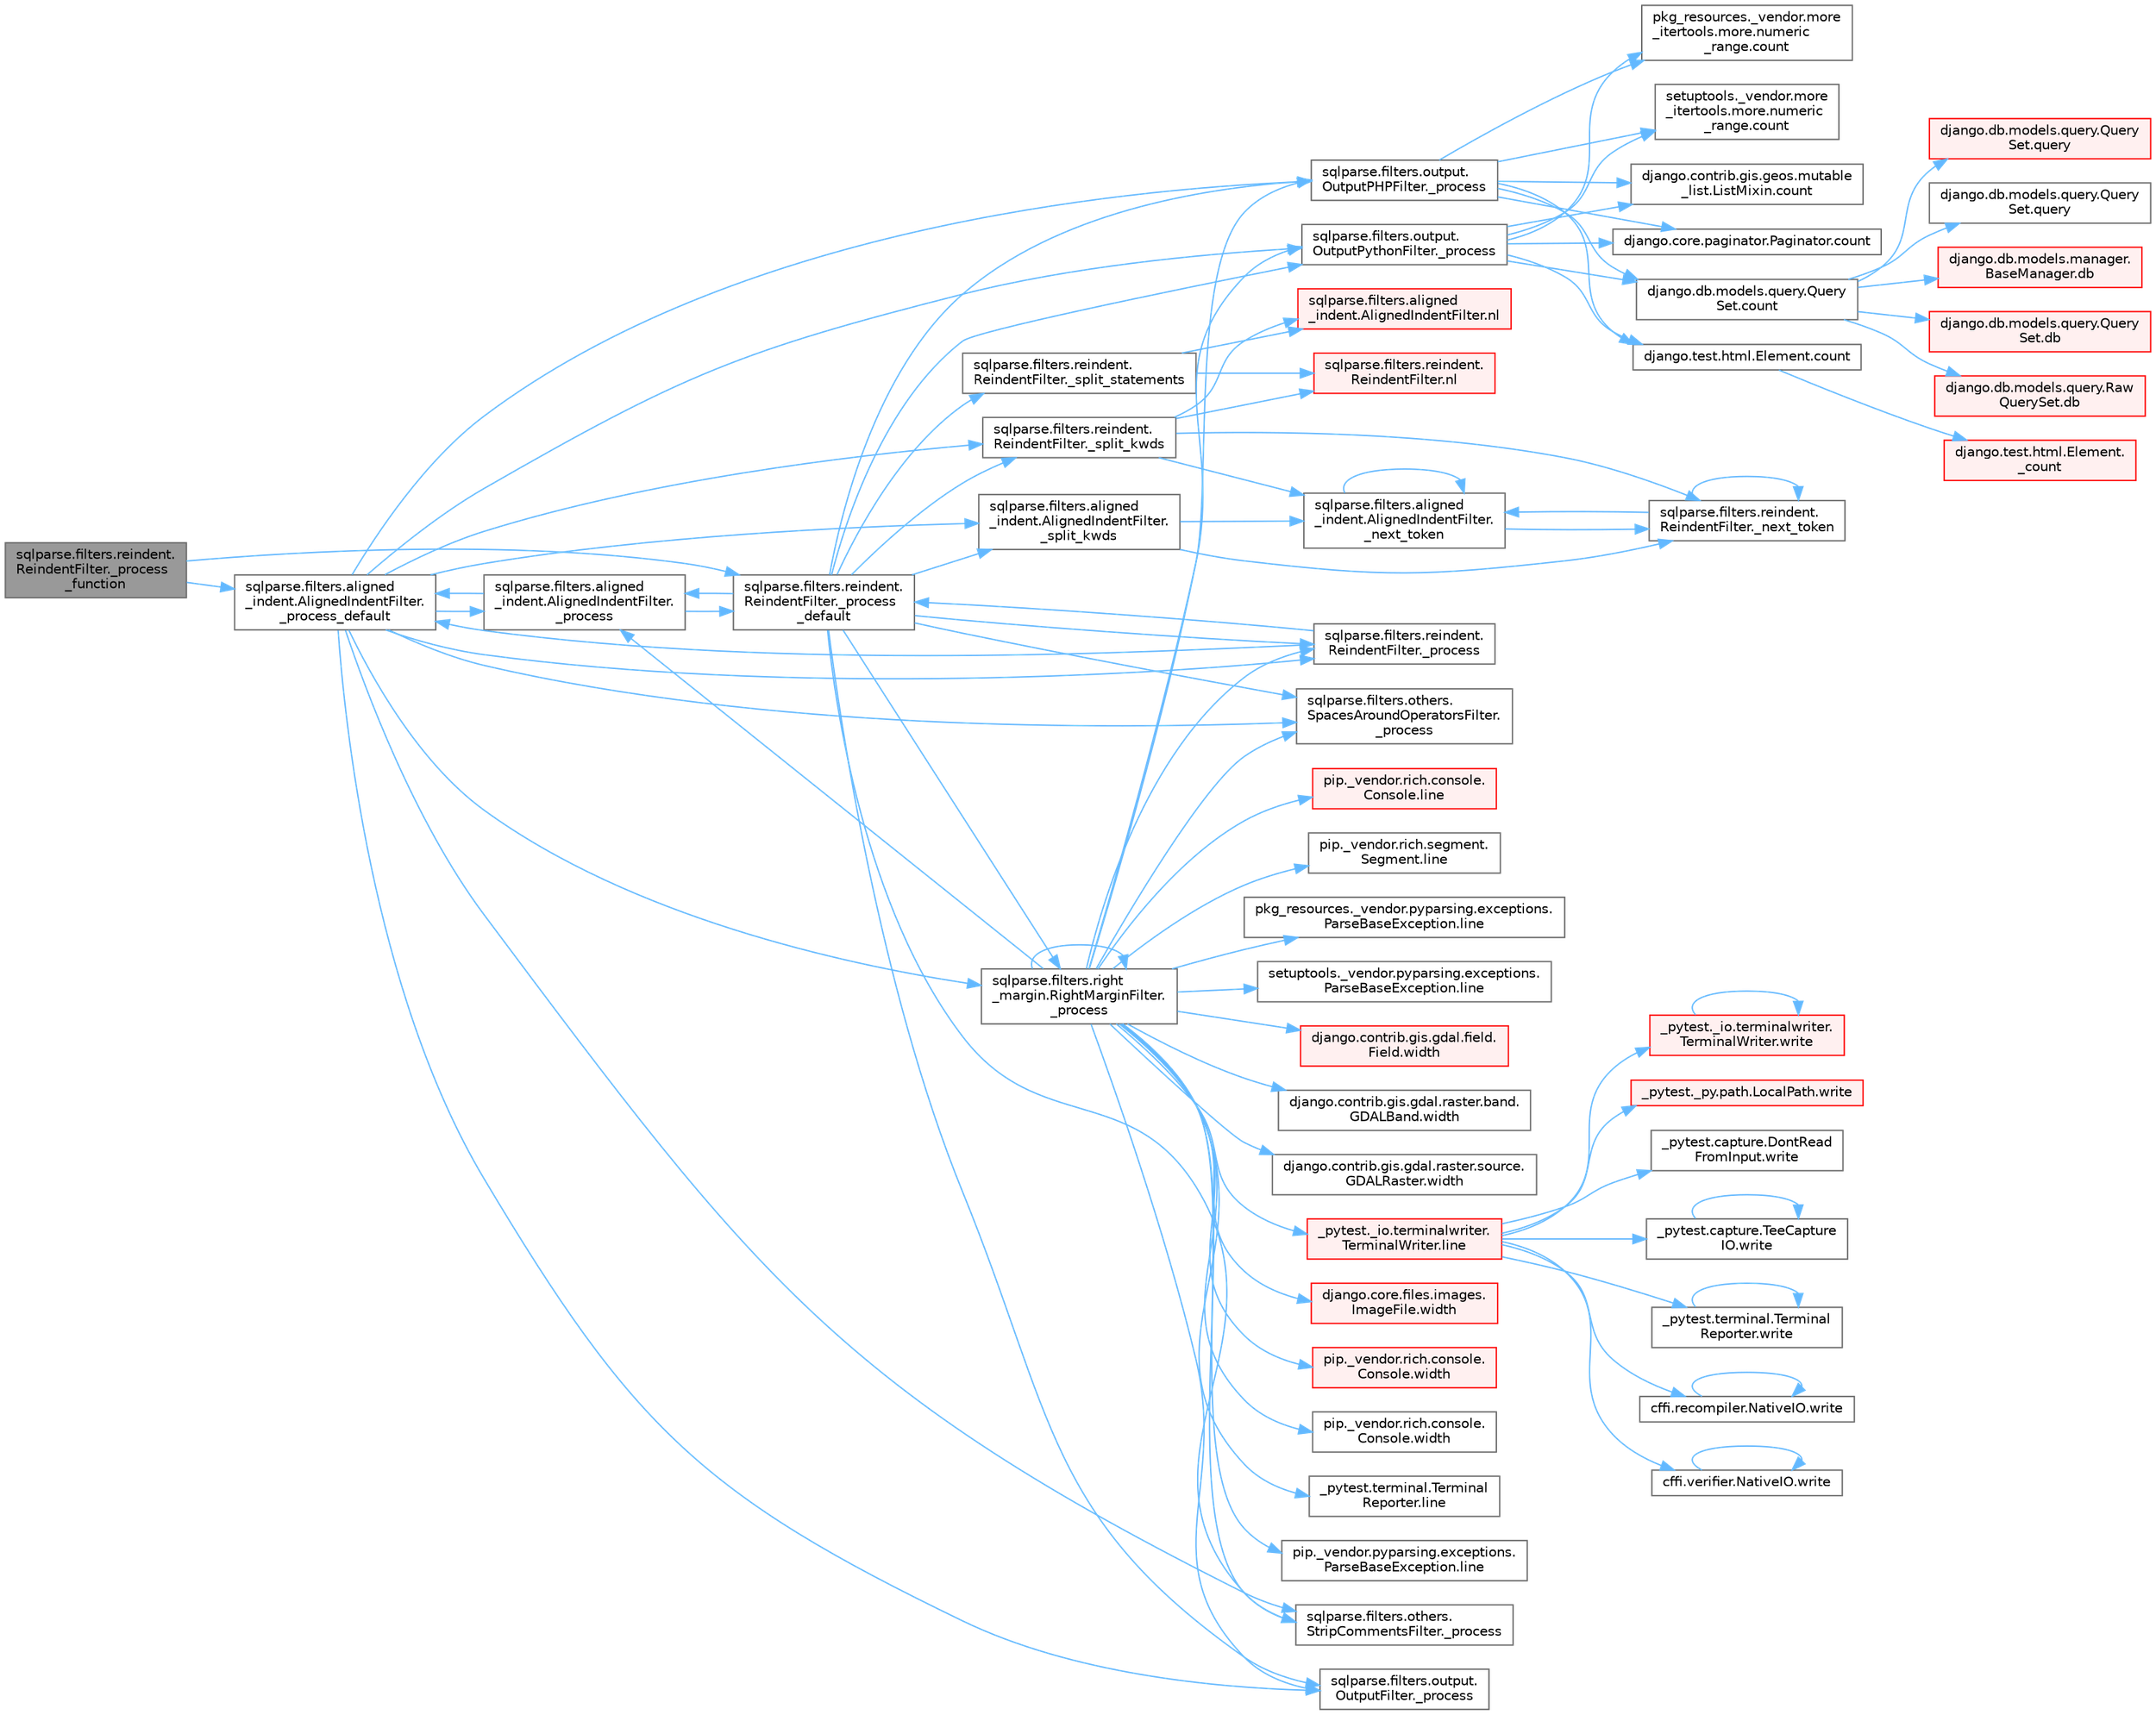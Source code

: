 digraph "sqlparse.filters.reindent.ReindentFilter._process_function"
{
 // LATEX_PDF_SIZE
  bgcolor="transparent";
  edge [fontname=Helvetica,fontsize=10,labelfontname=Helvetica,labelfontsize=10];
  node [fontname=Helvetica,fontsize=10,shape=box,height=0.2,width=0.4];
  rankdir="LR";
  Node1 [id="Node000001",label="sqlparse.filters.reindent.\lReindentFilter._process\l_function",height=0.2,width=0.4,color="gray40", fillcolor="grey60", style="filled", fontcolor="black",tooltip=" "];
  Node1 -> Node2 [id="edge1_Node000001_Node000002",color="steelblue1",style="solid",tooltip=" "];
  Node2 [id="Node000002",label="sqlparse.filters.aligned\l_indent.AlignedIndentFilter.\l_process_default",height=0.2,width=0.4,color="grey40", fillcolor="white", style="filled",URL="$classsqlparse_1_1filters_1_1aligned__indent_1_1_aligned_indent_filter.html#a3ea4e4dfdbefcbe959c08542b0d53201",tooltip=" "];
  Node2 -> Node3 [id="edge2_Node000002_Node000003",color="steelblue1",style="solid",tooltip=" "];
  Node3 [id="Node000003",label="sqlparse.filters.aligned\l_indent.AlignedIndentFilter.\l_process",height=0.2,width=0.4,color="grey40", fillcolor="white", style="filled",URL="$classsqlparse_1_1filters_1_1aligned__indent_1_1_aligned_indent_filter.html#ad998883fe7e7b68c6f4a789c37311b87",tooltip=" "];
  Node3 -> Node2 [id="edge3_Node000003_Node000002",color="steelblue1",style="solid",tooltip=" "];
  Node3 -> Node4 [id="edge4_Node000003_Node000004",color="steelblue1",style="solid",tooltip=" "];
  Node4 [id="Node000004",label="sqlparse.filters.reindent.\lReindentFilter._process\l_default",height=0.2,width=0.4,color="grey40", fillcolor="white", style="filled",URL="$classsqlparse_1_1filters_1_1reindent_1_1_reindent_filter.html#a1c1a3a8db38895a336e3e44c9ce4dc14",tooltip=" "];
  Node4 -> Node3 [id="edge5_Node000004_Node000003",color="steelblue1",style="solid",tooltip=" "];
  Node4 -> Node5 [id="edge6_Node000004_Node000005",color="steelblue1",style="solid",tooltip=" "];
  Node5 [id="Node000005",label="sqlparse.filters.others.\lSpacesAroundOperatorsFilter.\l_process",height=0.2,width=0.4,color="grey40", fillcolor="white", style="filled",URL="$classsqlparse_1_1filters_1_1others_1_1_spaces_around_operators_filter.html#a20b255fae878be2cccea5a47abd763eb",tooltip=" "];
  Node4 -> Node6 [id="edge7_Node000004_Node000006",color="steelblue1",style="solid",tooltip=" "];
  Node6 [id="Node000006",label="sqlparse.filters.others.\lStripCommentsFilter._process",height=0.2,width=0.4,color="grey40", fillcolor="white", style="filled",URL="$classsqlparse_1_1filters_1_1others_1_1_strip_comments_filter.html#a75ad49ebb49afa20e94ce6d5bdfb733e",tooltip=" "];
  Node4 -> Node7 [id="edge8_Node000004_Node000007",color="steelblue1",style="solid",tooltip=" "];
  Node7 [id="Node000007",label="sqlparse.filters.output.\lOutputFilter._process",height=0.2,width=0.4,color="grey40", fillcolor="white", style="filled",URL="$classsqlparse_1_1filters_1_1output_1_1_output_filter.html#a6af9592b6be9158cebfe22c2c6929192",tooltip=" "];
  Node4 -> Node8 [id="edge9_Node000004_Node000008",color="steelblue1",style="solid",tooltip=" "];
  Node8 [id="Node000008",label="sqlparse.filters.output.\lOutputPHPFilter._process",height=0.2,width=0.4,color="grey40", fillcolor="white", style="filled",URL="$classsqlparse_1_1filters_1_1output_1_1_output_p_h_p_filter.html#a04e946235754e1e1a0717a17a2ab7980",tooltip=" "];
  Node8 -> Node9 [id="edge10_Node000008_Node000009",color="steelblue1",style="solid",tooltip=" "];
  Node9 [id="Node000009",label="django.contrib.gis.geos.mutable\l_list.ListMixin.count",height=0.2,width=0.4,color="grey40", fillcolor="white", style="filled",URL="$classdjango_1_1contrib_1_1gis_1_1geos_1_1mutable__list_1_1_list_mixin.html#a52a5d6a5f27045cb138ba9a57df5e921",tooltip=" "];
  Node8 -> Node10 [id="edge11_Node000008_Node000010",color="steelblue1",style="solid",tooltip=" "];
  Node10 [id="Node000010",label="django.core.paginator.Paginator.count",height=0.2,width=0.4,color="grey40", fillcolor="white", style="filled",URL="$classdjango_1_1core_1_1paginator_1_1_paginator.html#ac2c18c5d294f3d2c27754dfc6309dbec",tooltip=" "];
  Node8 -> Node11 [id="edge12_Node000008_Node000011",color="steelblue1",style="solid",tooltip=" "];
  Node11 [id="Node000011",label="django.db.models.query.Query\lSet.count",height=0.2,width=0.4,color="grey40", fillcolor="white", style="filled",URL="$classdjango_1_1db_1_1models_1_1query_1_1_query_set.html#a50571215acaaa76c6f87732de6bde934",tooltip=" "];
  Node11 -> Node12 [id="edge13_Node000011_Node000012",color="steelblue1",style="solid",tooltip=" "];
  Node12 [id="Node000012",label="django.db.models.manager.\lBaseManager.db",height=0.2,width=0.4,color="red", fillcolor="#FFF0F0", style="filled",URL="$classdjango_1_1db_1_1models_1_1manager_1_1_base_manager.html#ad6c30d1033fbe64ca4ac1d2bf0162a8a",tooltip=" "];
  Node11 -> Node20 [id="edge14_Node000011_Node000020",color="steelblue1",style="solid",tooltip=" "];
  Node20 [id="Node000020",label="django.db.models.query.Query\lSet.db",height=0.2,width=0.4,color="red", fillcolor="#FFF0F0", style="filled",URL="$classdjango_1_1db_1_1models_1_1query_1_1_query_set.html#a6ff7e94dd4e7293da5fb86f6349ce9b8",tooltip=" "];
  Node11 -> Node21 [id="edge15_Node000011_Node000021",color="steelblue1",style="solid",tooltip=" "];
  Node21 [id="Node000021",label="django.db.models.query.Raw\lQuerySet.db",height=0.2,width=0.4,color="red", fillcolor="#FFF0F0", style="filled",URL="$classdjango_1_1db_1_1models_1_1query_1_1_raw_query_set.html#a1f352bf15faf0aa43e22709fde8f7564",tooltip=" "];
  Node11 -> Node22 [id="edge16_Node000011_Node000022",color="steelblue1",style="solid",tooltip=" "];
  Node22 [id="Node000022",label="django.db.models.query.Query\lSet.query",height=0.2,width=0.4,color="red", fillcolor="#FFF0F0", style="filled",URL="$classdjango_1_1db_1_1models_1_1query_1_1_query_set.html#a8028ed81b109acb162489dbd16604c83",tooltip=" "];
  Node11 -> Node24 [id="edge17_Node000011_Node000024",color="steelblue1",style="solid",tooltip=" "];
  Node24 [id="Node000024",label="django.db.models.query.Query\lSet.query",height=0.2,width=0.4,color="grey40", fillcolor="white", style="filled",URL="$classdjango_1_1db_1_1models_1_1query_1_1_query_set.html#a0b0307a9b3f65303afb2c5783372d2c2",tooltip=" "];
  Node8 -> Node25 [id="edge18_Node000008_Node000025",color="steelblue1",style="solid",tooltip=" "];
  Node25 [id="Node000025",label="django.test.html.Element.count",height=0.2,width=0.4,color="grey40", fillcolor="white", style="filled",URL="$classdjango_1_1test_1_1html_1_1_element.html#a4ec3c5c3429fb44a2715de6f0fab7864",tooltip=" "];
  Node25 -> Node26 [id="edge19_Node000025_Node000026",color="steelblue1",style="solid",tooltip=" "];
  Node26 [id="Node000026",label="django.test.html.Element.\l_count",height=0.2,width=0.4,color="red", fillcolor="#FFF0F0", style="filled",URL="$classdjango_1_1test_1_1html_1_1_element.html#a41931b250e40c64a492d92a08ecda738",tooltip=" "];
  Node8 -> Node3412 [id="edge20_Node000008_Node003412",color="steelblue1",style="solid",tooltip=" "];
  Node3412 [id="Node003412",label="pkg_resources._vendor.more\l_itertools.more.numeric\l_range.count",height=0.2,width=0.4,color="grey40", fillcolor="white", style="filled",URL="$classpkg__resources_1_1__vendor_1_1more__itertools_1_1more_1_1numeric__range.html#a9e81a46e7ea3f796d17035c9100ff1e7",tooltip=" "];
  Node8 -> Node3413 [id="edge21_Node000008_Node003413",color="steelblue1",style="solid",tooltip=" "];
  Node3413 [id="Node003413",label="setuptools._vendor.more\l_itertools.more.numeric\l_range.count",height=0.2,width=0.4,color="grey40", fillcolor="white", style="filled",URL="$classsetuptools_1_1__vendor_1_1more__itertools_1_1more_1_1numeric__range.html#a906f0c4877f63fc1f2551daef75ae91f",tooltip=" "];
  Node4 -> Node4533 [id="edge22_Node000004_Node004533",color="steelblue1",style="solid",tooltip=" "];
  Node4533 [id="Node004533",label="sqlparse.filters.output.\lOutputPythonFilter._process",height=0.2,width=0.4,color="grey40", fillcolor="white", style="filled",URL="$classsqlparse_1_1filters_1_1output_1_1_output_python_filter.html#a7c6321a8ac3f268ad06caf05f26a42f8",tooltip=" "];
  Node4533 -> Node9 [id="edge23_Node004533_Node000009",color="steelblue1",style="solid",tooltip=" "];
  Node4533 -> Node10 [id="edge24_Node004533_Node000010",color="steelblue1",style="solid",tooltip=" "];
  Node4533 -> Node11 [id="edge25_Node004533_Node000011",color="steelblue1",style="solid",tooltip=" "];
  Node4533 -> Node25 [id="edge26_Node004533_Node000025",color="steelblue1",style="solid",tooltip=" "];
  Node4533 -> Node3412 [id="edge27_Node004533_Node003412",color="steelblue1",style="solid",tooltip=" "];
  Node4533 -> Node3413 [id="edge28_Node004533_Node003413",color="steelblue1",style="solid",tooltip=" "];
  Node4 -> Node4534 [id="edge29_Node000004_Node004534",color="steelblue1",style="solid",tooltip=" "];
  Node4534 [id="Node004534",label="sqlparse.filters.reindent.\lReindentFilter._process",height=0.2,width=0.4,color="grey40", fillcolor="white", style="filled",URL="$classsqlparse_1_1filters_1_1reindent_1_1_reindent_filter.html#aa8d7cd3a887a74b15b60245754c2f0ad",tooltip=" "];
  Node4534 -> Node2 [id="edge30_Node004534_Node000002",color="steelblue1",style="solid",tooltip=" "];
  Node4534 -> Node4 [id="edge31_Node004534_Node000004",color="steelblue1",style="solid",tooltip=" "];
  Node4 -> Node4535 [id="edge32_Node000004_Node004535",color="steelblue1",style="solid",tooltip=" "];
  Node4535 [id="Node004535",label="sqlparse.filters.right\l_margin.RightMarginFilter.\l_process",height=0.2,width=0.4,color="grey40", fillcolor="white", style="filled",URL="$classsqlparse_1_1filters_1_1right__margin_1_1_right_margin_filter.html#a62b0707d94aff59b0fc1428eca96f6a9",tooltip=" "];
  Node4535 -> Node3 [id="edge33_Node004535_Node000003",color="steelblue1",style="solid",tooltip=" "];
  Node4535 -> Node5 [id="edge34_Node004535_Node000005",color="steelblue1",style="solid",tooltip=" "];
  Node4535 -> Node6 [id="edge35_Node004535_Node000006",color="steelblue1",style="solid",tooltip=" "];
  Node4535 -> Node7 [id="edge36_Node004535_Node000007",color="steelblue1",style="solid",tooltip=" "];
  Node4535 -> Node8 [id="edge37_Node004535_Node000008",color="steelblue1",style="solid",tooltip=" "];
  Node4535 -> Node4533 [id="edge38_Node004535_Node004533",color="steelblue1",style="solid",tooltip=" "];
  Node4535 -> Node4534 [id="edge39_Node004535_Node004534",color="steelblue1",style="solid",tooltip=" "];
  Node4535 -> Node4535 [id="edge40_Node004535_Node004535",color="steelblue1",style="solid",tooltip=" "];
  Node4535 -> Node243 [id="edge41_Node004535_Node000243",color="steelblue1",style="solid",tooltip=" "];
  Node243 [id="Node000243",label="_pytest._io.terminalwriter.\lTerminalWriter.line",height=0.2,width=0.4,color="red", fillcolor="#FFF0F0", style="filled",URL="$class__pytest_1_1__io_1_1terminalwriter_1_1_terminal_writer.html#a70c206b6c71b946771673c95d93d5d5a",tooltip=" "];
  Node243 -> Node244 [id="edge42_Node000243_Node000244",color="steelblue1",style="solid",tooltip=" "];
  Node244 [id="Node000244",label="_pytest._io.terminalwriter.\lTerminalWriter.write",height=0.2,width=0.4,color="red", fillcolor="#FFF0F0", style="filled",URL="$class__pytest_1_1__io_1_1terminalwriter_1_1_terminal_writer.html#ab011b237aec5bafbe3761ee6eceaa5b1",tooltip=" "];
  Node244 -> Node244 [id="edge43_Node000244_Node000244",color="steelblue1",style="solid",tooltip=" "];
  Node243 -> Node3963 [id="edge44_Node000243_Node003963",color="steelblue1",style="solid",tooltip=" "];
  Node3963 [id="Node003963",label="_pytest._py.path.LocalPath.write",height=0.2,width=0.4,color="red", fillcolor="#FFF0F0", style="filled",URL="$class__pytest_1_1__py_1_1path_1_1_local_path.html#a8f782fcf3e7b991a42259724f3d25de2",tooltip=" "];
  Node243 -> Node3964 [id="edge45_Node000243_Node003964",color="steelblue1",style="solid",tooltip=" "];
  Node3964 [id="Node003964",label="_pytest.capture.DontRead\lFromInput.write",height=0.2,width=0.4,color="grey40", fillcolor="white", style="filled",URL="$class__pytest_1_1capture_1_1_dont_read_from_input.html#a406eef5fc6e2a689e4095b418e34258e",tooltip=" "];
  Node243 -> Node3965 [id="edge46_Node000243_Node003965",color="steelblue1",style="solid",tooltip=" "];
  Node3965 [id="Node003965",label="_pytest.capture.TeeCapture\lIO.write",height=0.2,width=0.4,color="grey40", fillcolor="white", style="filled",URL="$class__pytest_1_1capture_1_1_tee_capture_i_o.html#ad2ae68f89adb705539b1f510ac1d2a06",tooltip=" "];
  Node3965 -> Node3965 [id="edge47_Node003965_Node003965",color="steelblue1",style="solid",tooltip=" "];
  Node243 -> Node3966 [id="edge48_Node000243_Node003966",color="steelblue1",style="solid",tooltip=" "];
  Node3966 [id="Node003966",label="_pytest.terminal.Terminal\lReporter.write",height=0.2,width=0.4,color="grey40", fillcolor="white", style="filled",URL="$class__pytest_1_1terminal_1_1_terminal_reporter.html#a6a83fce851fa9dfdc476bc6fb0d4595b",tooltip=" "];
  Node3966 -> Node3966 [id="edge49_Node003966_Node003966",color="steelblue1",style="solid",tooltip=" "];
  Node243 -> Node3967 [id="edge50_Node000243_Node003967",color="steelblue1",style="solid",tooltip=" "];
  Node3967 [id="Node003967",label="cffi.recompiler.NativeIO.write",height=0.2,width=0.4,color="grey40", fillcolor="white", style="filled",URL="$classcffi_1_1recompiler_1_1_native_i_o.html#a179e7b41f653f51024a2cc98ad72cbbe",tooltip=" "];
  Node3967 -> Node3967 [id="edge51_Node003967_Node003967",color="steelblue1",style="solid",tooltip=" "];
  Node243 -> Node3968 [id="edge52_Node000243_Node003968",color="steelblue1",style="solid",tooltip=" "];
  Node3968 [id="Node003968",label="cffi.verifier.NativeIO.write",height=0.2,width=0.4,color="grey40", fillcolor="white", style="filled",URL="$classcffi_1_1verifier_1_1_native_i_o.html#a9f02f1e437c53293db7389ce253ee238",tooltip=" "];
  Node3968 -> Node3968 [id="edge53_Node003968_Node003968",color="steelblue1",style="solid",tooltip=" "];
  Node4535 -> Node296 [id="edge54_Node004535_Node000296",color="steelblue1",style="solid",tooltip=" "];
  Node296 [id="Node000296",label="_pytest.terminal.Terminal\lReporter.line",height=0.2,width=0.4,color="grey40", fillcolor="white", style="filled",URL="$class__pytest_1_1terminal_1_1_terminal_reporter.html#a93c0c8ead6fc609ded513a82b16b30d6",tooltip=" "];
  Node4535 -> Node297 [id="edge55_Node004535_Node000297",color="steelblue1",style="solid",tooltip=" "];
  Node297 [id="Node000297",label="pip._vendor.pyparsing.exceptions.\lParseBaseException.line",height=0.2,width=0.4,color="grey40", fillcolor="white", style="filled",URL="$classpip_1_1__vendor_1_1pyparsing_1_1exceptions_1_1_parse_base_exception.html#aa2329017443b8e4ac6f0415a61e18938",tooltip=" "];
  Node4535 -> Node298 [id="edge56_Node004535_Node000298",color="steelblue1",style="solid",tooltip=" "];
  Node298 [id="Node000298",label="pip._vendor.rich.console.\lConsole.line",height=0.2,width=0.4,color="red", fillcolor="#FFF0F0", style="filled",URL="$classpip_1_1__vendor_1_1rich_1_1console_1_1_console.html#a41d951735692dcacd03f429df410629c",tooltip=" "];
  Node4535 -> Node4466 [id="edge57_Node004535_Node004466",color="steelblue1",style="solid",tooltip=" "];
  Node4466 [id="Node004466",label="pip._vendor.rich.segment.\lSegment.line",height=0.2,width=0.4,color="grey40", fillcolor="white", style="filled",URL="$classpip_1_1__vendor_1_1rich_1_1segment_1_1_segment.html#a1d04079b7b56d7149c9f695a7005053c",tooltip=" "];
  Node4535 -> Node4467 [id="edge58_Node004535_Node004467",color="steelblue1",style="solid",tooltip=" "];
  Node4467 [id="Node004467",label="pkg_resources._vendor.pyparsing.exceptions.\lParseBaseException.line",height=0.2,width=0.4,color="grey40", fillcolor="white", style="filled",URL="$classpkg__resources_1_1__vendor_1_1pyparsing_1_1exceptions_1_1_parse_base_exception.html#a0008de93649d601aee59f9355b7db231",tooltip=" "];
  Node4535 -> Node4468 [id="edge59_Node004535_Node004468",color="steelblue1",style="solid",tooltip=" "];
  Node4468 [id="Node004468",label="setuptools._vendor.pyparsing.exceptions.\lParseBaseException.line",height=0.2,width=0.4,color="grey40", fillcolor="white", style="filled",URL="$classsetuptools_1_1__vendor_1_1pyparsing_1_1exceptions_1_1_parse_base_exception.html#ac4e957463d1b83df668df7d619160a90",tooltip=" "];
  Node4535 -> Node1855 [id="edge60_Node004535_Node001855",color="steelblue1",style="solid",tooltip=" "];
  Node1855 [id="Node001855",label="django.contrib.gis.gdal.field.\lField.width",height=0.2,width=0.4,color="red", fillcolor="#FFF0F0", style="filled",URL="$classdjango_1_1contrib_1_1gis_1_1gdal_1_1field_1_1_field.html#a9d43a623b937f633a9e6dca9323f5fa7",tooltip=" "];
  Node4535 -> Node1856 [id="edge61_Node004535_Node001856",color="steelblue1",style="solid",tooltip=" "];
  Node1856 [id="Node001856",label="django.contrib.gis.gdal.raster.band.\lGDALBand.width",height=0.2,width=0.4,color="grey40", fillcolor="white", style="filled",URL="$classdjango_1_1contrib_1_1gis_1_1gdal_1_1raster_1_1band_1_1_g_d_a_l_band.html#a407780888708f2bb99b4d298eb6d8062",tooltip=" "];
  Node4535 -> Node1857 [id="edge62_Node004535_Node001857",color="steelblue1",style="solid",tooltip=" "];
  Node1857 [id="Node001857",label="django.contrib.gis.gdal.raster.source.\lGDALRaster.width",height=0.2,width=0.4,color="grey40", fillcolor="white", style="filled",URL="$classdjango_1_1contrib_1_1gis_1_1gdal_1_1raster_1_1source_1_1_g_d_a_l_raster.html#a58442e42bce5bcabb54fab7a2e636bc2",tooltip=" "];
  Node4535 -> Node1858 [id="edge63_Node004535_Node001858",color="steelblue1",style="solid",tooltip=" "];
  Node1858 [id="Node001858",label="django.core.files.images.\lImageFile.width",height=0.2,width=0.4,color="red", fillcolor="#FFF0F0", style="filled",URL="$classdjango_1_1core_1_1files_1_1images_1_1_image_file.html#a3a50a37ab3f2d7395c892a262ecb49bc",tooltip=" "];
  Node4535 -> Node1859 [id="edge64_Node004535_Node001859",color="steelblue1",style="solid",tooltip=" "];
  Node1859 [id="Node001859",label="pip._vendor.rich.console.\lConsole.width",height=0.2,width=0.4,color="red", fillcolor="#FFF0F0", style="filled",URL="$classpip_1_1__vendor_1_1rich_1_1console_1_1_console.html#a3163e1b4e2842bc355d0f5c3100ecc08",tooltip=" "];
  Node4535 -> Node1860 [id="edge65_Node004535_Node001860",color="steelblue1",style="solid",tooltip=" "];
  Node1860 [id="Node001860",label="pip._vendor.rich.console.\lConsole.width",height=0.2,width=0.4,color="grey40", fillcolor="white", style="filled",URL="$classpip_1_1__vendor_1_1rich_1_1console_1_1_console.html#aa2ba8c5fa1dd224794b0ac2acd384863",tooltip=" "];
  Node4 -> Node4536 [id="edge66_Node000004_Node004536",color="steelblue1",style="solid",tooltip=" "];
  Node4536 [id="Node004536",label="sqlparse.filters.aligned\l_indent.AlignedIndentFilter.\l_split_kwds",height=0.2,width=0.4,color="grey40", fillcolor="white", style="filled",URL="$classsqlparse_1_1filters_1_1aligned__indent_1_1_aligned_indent_filter.html#ae80ac955678a16b823a6ca41b154bb36",tooltip=" "];
  Node4536 -> Node4537 [id="edge67_Node004536_Node004537",color="steelblue1",style="solid",tooltip=" "];
  Node4537 [id="Node004537",label="sqlparse.filters.aligned\l_indent.AlignedIndentFilter.\l_next_token",height=0.2,width=0.4,color="grey40", fillcolor="white", style="filled",URL="$classsqlparse_1_1filters_1_1aligned__indent_1_1_aligned_indent_filter.html#ae8e5d5cfab7e78b13db9bddae9072960",tooltip=" "];
  Node4537 -> Node4537 [id="edge68_Node004537_Node004537",color="steelblue1",style="solid",tooltip=" "];
  Node4537 -> Node4538 [id="edge69_Node004537_Node004538",color="steelblue1",style="solid",tooltip=" "];
  Node4538 [id="Node004538",label="sqlparse.filters.reindent.\lReindentFilter._next_token",height=0.2,width=0.4,color="grey40", fillcolor="white", style="filled",URL="$classsqlparse_1_1filters_1_1reindent_1_1_reindent_filter.html#a726d200457bbe323492773e34be4b045",tooltip=" "];
  Node4538 -> Node4537 [id="edge70_Node004538_Node004537",color="steelblue1",style="solid",tooltip=" "];
  Node4538 -> Node4538 [id="edge71_Node004538_Node004538",color="steelblue1",style="solid",tooltip=" "];
  Node4536 -> Node4538 [id="edge72_Node004536_Node004538",color="steelblue1",style="solid",tooltip=" "];
  Node4 -> Node4539 [id="edge73_Node000004_Node004539",color="steelblue1",style="solid",tooltip=" "];
  Node4539 [id="Node004539",label="sqlparse.filters.reindent.\lReindentFilter._split_kwds",height=0.2,width=0.4,color="grey40", fillcolor="white", style="filled",URL="$classsqlparse_1_1filters_1_1reindent_1_1_reindent_filter.html#a1fca586c26a325f1e9150ed20bb699e5",tooltip=" "];
  Node4539 -> Node4537 [id="edge74_Node004539_Node004537",color="steelblue1",style="solid",tooltip=" "];
  Node4539 -> Node4538 [id="edge75_Node004539_Node004538",color="steelblue1",style="solid",tooltip=" "];
  Node4539 -> Node4540 [id="edge76_Node004539_Node004540",color="steelblue1",style="solid",tooltip=" "];
  Node4540 [id="Node004540",label="sqlparse.filters.aligned\l_indent.AlignedIndentFilter.nl",height=0.2,width=0.4,color="red", fillcolor="#FFF0F0", style="filled",URL="$classsqlparse_1_1filters_1_1aligned__indent_1_1_aligned_indent_filter.html#a0137da1c080d0ab864e01e6c9d70a2c8",tooltip=" "];
  Node4539 -> Node4541 [id="edge77_Node004539_Node004541",color="steelblue1",style="solid",tooltip=" "];
  Node4541 [id="Node004541",label="sqlparse.filters.reindent.\lReindentFilter.nl",height=0.2,width=0.4,color="red", fillcolor="#FFF0F0", style="filled",URL="$classsqlparse_1_1filters_1_1reindent_1_1_reindent_filter.html#ae085b652281f61b558e777b836a54ee2",tooltip=" "];
  Node4 -> Node4543 [id="edge78_Node000004_Node004543",color="steelblue1",style="solid",tooltip=" "];
  Node4543 [id="Node004543",label="sqlparse.filters.reindent.\lReindentFilter._split_statements",height=0.2,width=0.4,color="grey40", fillcolor="white", style="filled",URL="$classsqlparse_1_1filters_1_1reindent_1_1_reindent_filter.html#a172a5c6d57edffb58c5a1860295f83cc",tooltip=" "];
  Node4543 -> Node4540 [id="edge79_Node004543_Node004540",color="steelblue1",style="solid",tooltip=" "];
  Node4543 -> Node4541 [id="edge80_Node004543_Node004541",color="steelblue1",style="solid",tooltip=" "];
  Node2 -> Node5 [id="edge81_Node000002_Node000005",color="steelblue1",style="solid",tooltip=" "];
  Node2 -> Node6 [id="edge82_Node000002_Node000006",color="steelblue1",style="solid",tooltip=" "];
  Node2 -> Node7 [id="edge83_Node000002_Node000007",color="steelblue1",style="solid",tooltip=" "];
  Node2 -> Node8 [id="edge84_Node000002_Node000008",color="steelblue1",style="solid",tooltip=" "];
  Node2 -> Node4533 [id="edge85_Node000002_Node004533",color="steelblue1",style="solid",tooltip=" "];
  Node2 -> Node4534 [id="edge86_Node000002_Node004534",color="steelblue1",style="solid",tooltip=" "];
  Node2 -> Node4535 [id="edge87_Node000002_Node004535",color="steelblue1",style="solid",tooltip=" "];
  Node2 -> Node4536 [id="edge88_Node000002_Node004536",color="steelblue1",style="solid",tooltip=" "];
  Node2 -> Node4539 [id="edge89_Node000002_Node004539",color="steelblue1",style="solid",tooltip=" "];
  Node1 -> Node4 [id="edge90_Node000001_Node000004",color="steelblue1",style="solid",tooltip=" "];
}
